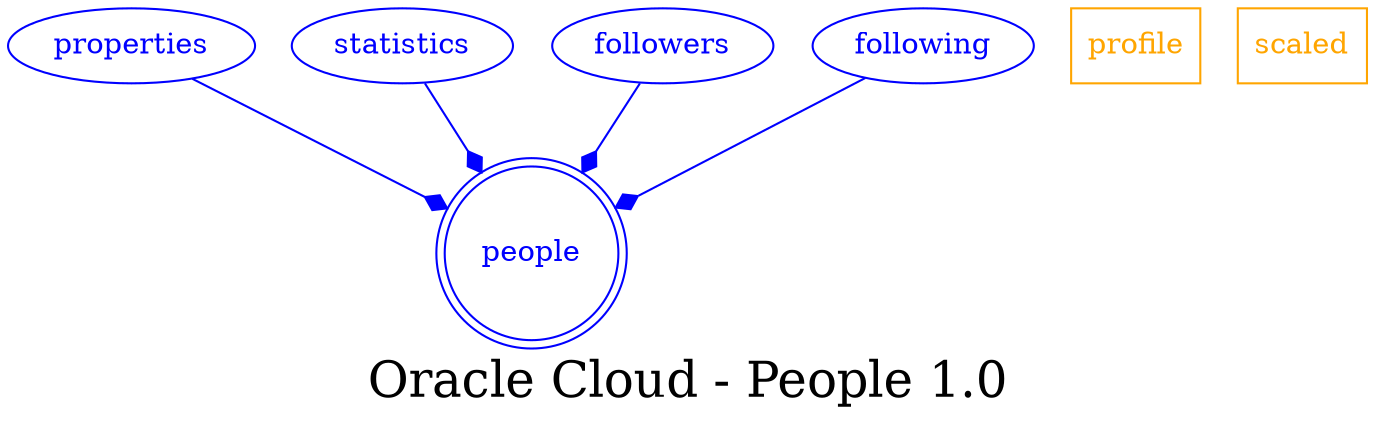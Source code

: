 digraph LexiconGraph {
graph[label="Oracle Cloud - People 1.0", fontsize=24]
splines=true
"people" [color=blue, fontcolor=blue, shape=doublecircle]
"profile" [color=orange, fontcolor=orange, shape=box]
"scaled" [color=orange, fontcolor=orange, shape=box]
"properties" -> "people" [color=blue, fontcolor=blue, arrowhead=diamond, arrowtail=none]
"properties" [color=blue, fontcolor=blue, shape=ellipse]
"statistics" -> "people" [color=blue, fontcolor=blue, arrowhead=diamond, arrowtail=none]
"statistics" [color=blue, fontcolor=blue, shape=ellipse]
"followers" -> "people" [color=blue, fontcolor=blue, arrowhead=diamond, arrowtail=none]
"followers" [color=blue, fontcolor=blue, shape=ellipse]
"following" -> "people" [color=blue, fontcolor=blue, arrowhead=diamond, arrowtail=none]
"following" [color=blue, fontcolor=blue, shape=ellipse]
}
